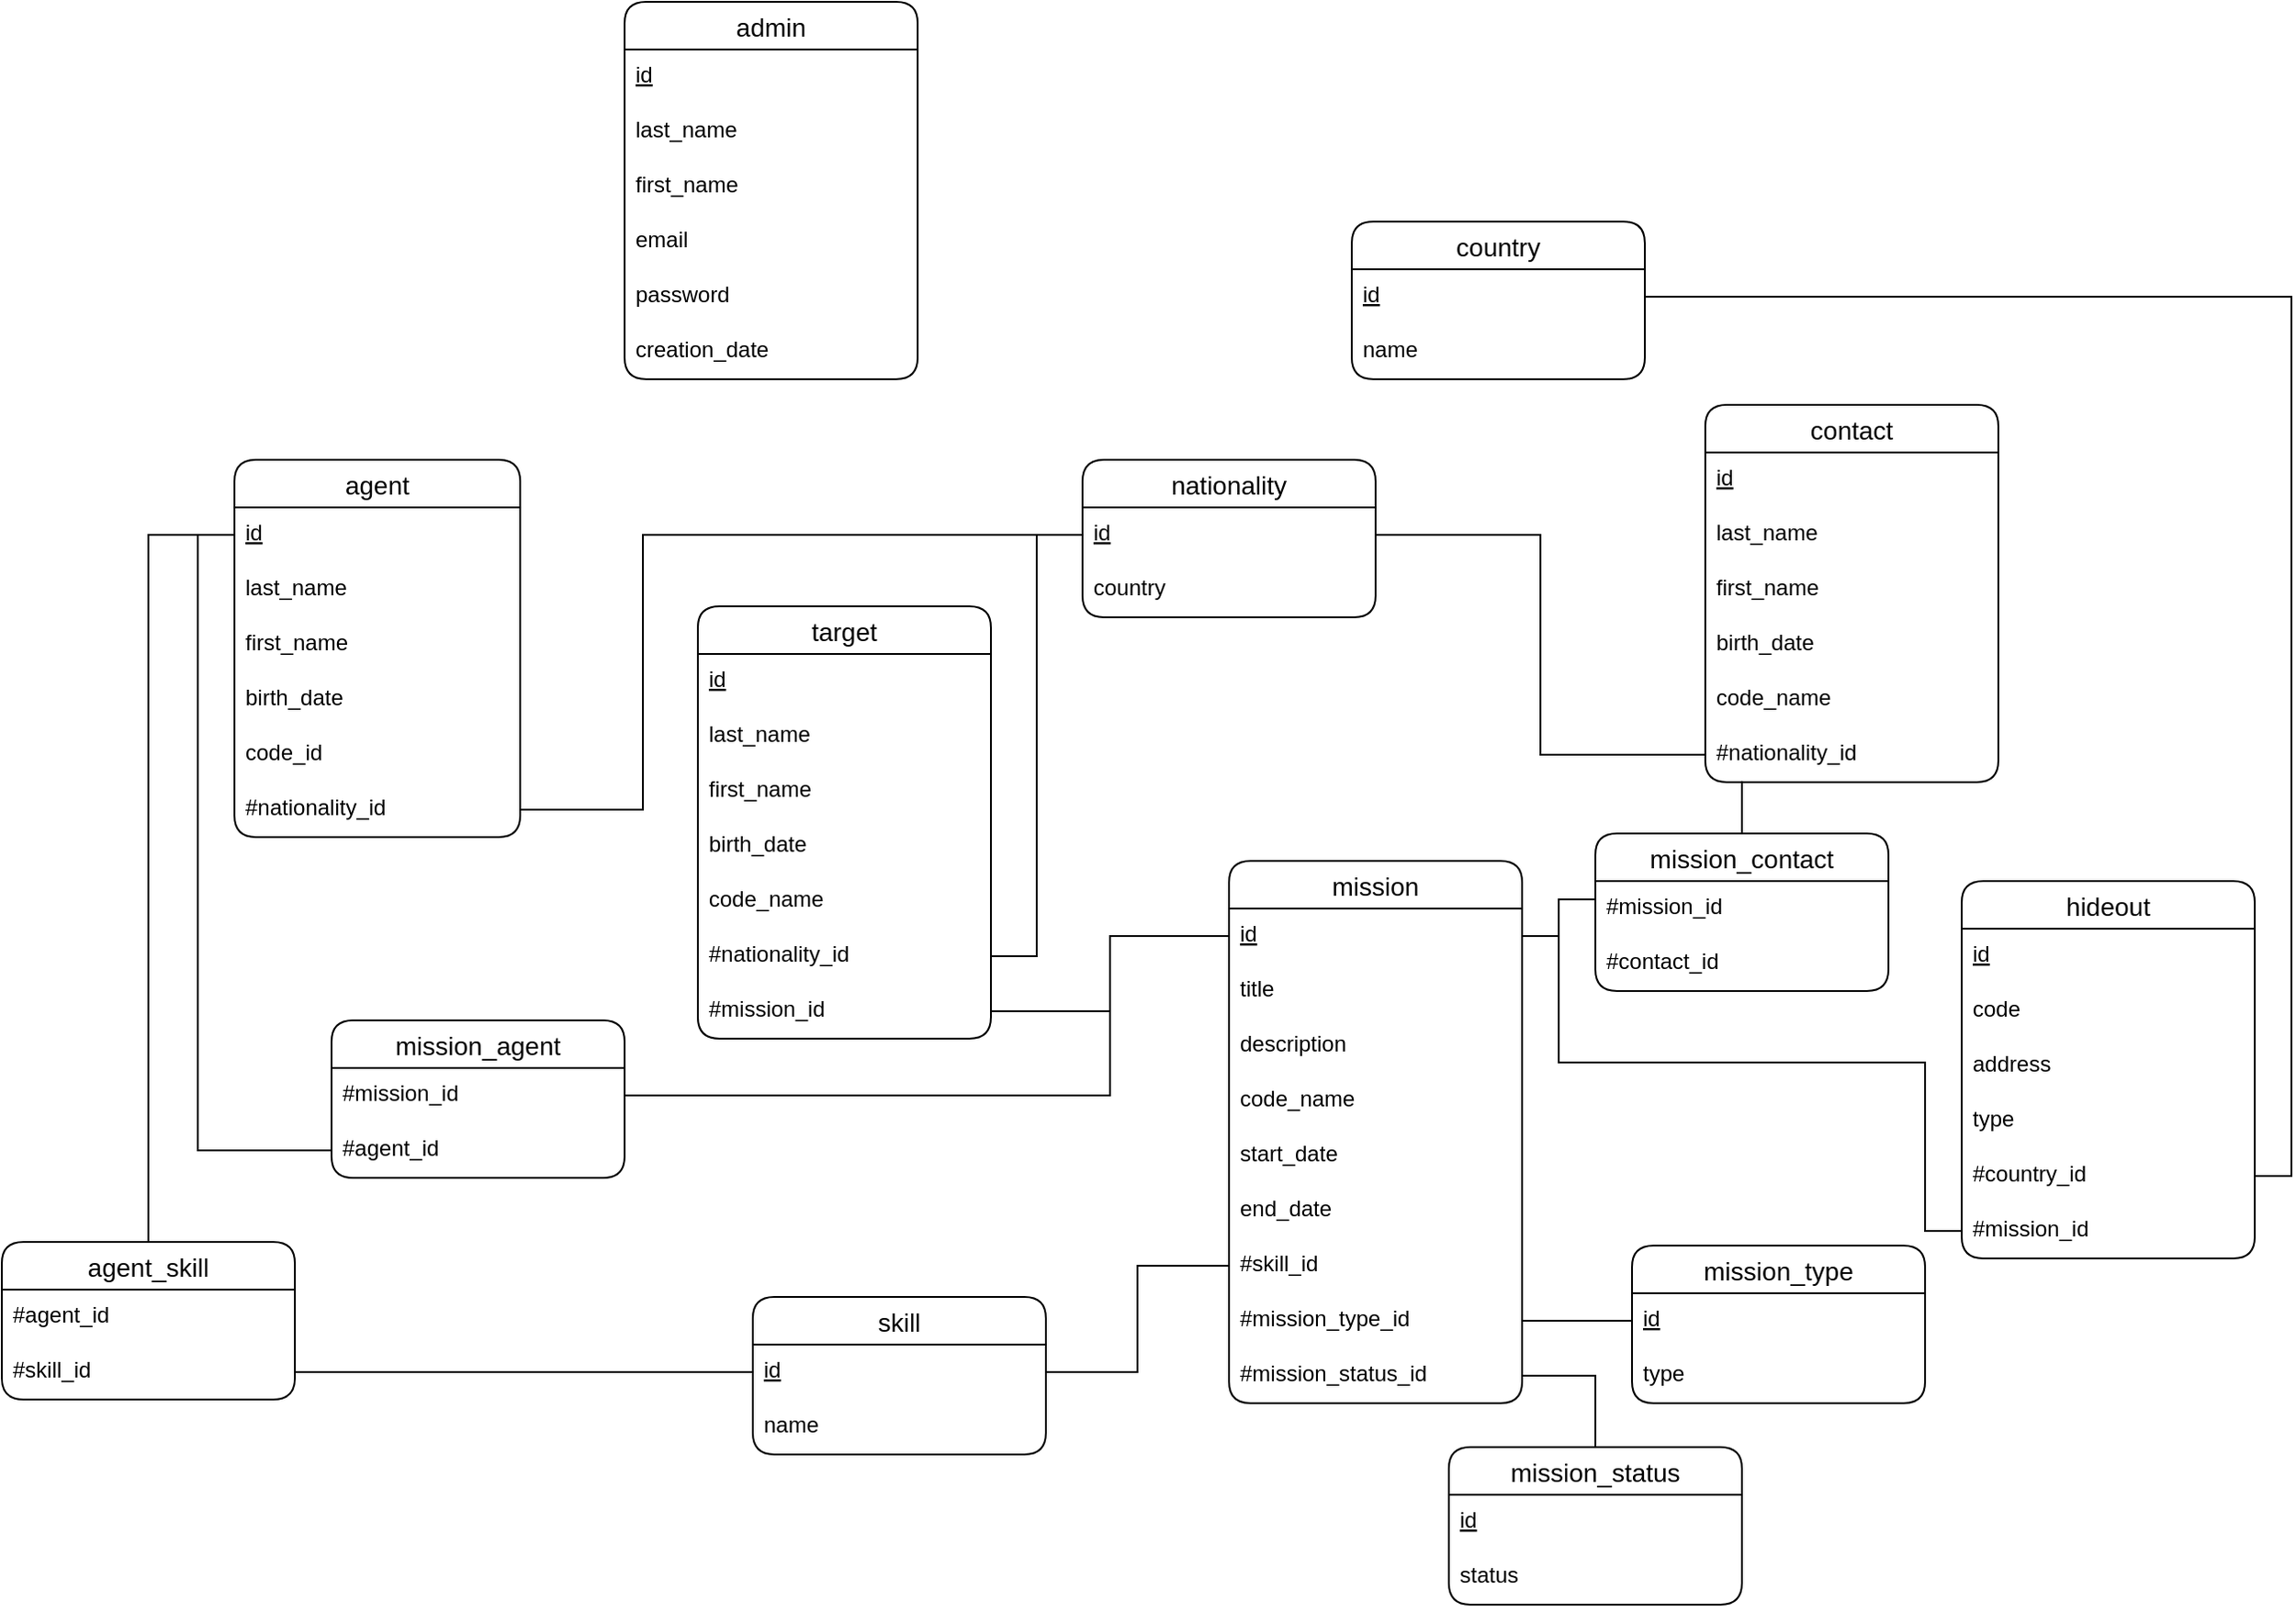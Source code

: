 <mxfile version="20.0.4" type="github"><diagram id="mpz4FXE17s0yHOgl4Ryc" name="Page-1"><mxGraphModel dx="1422" dy="762" grid="1" gridSize="10" guides="1" tooltips="1" connect="1" arrows="1" fold="1" page="1" pageScale="1" pageWidth="827" pageHeight="1169" math="0" shadow="0"><root><mxCell id="0"/><mxCell id="1" parent="0"/><mxCell id="pWJkUnFNXZ67ynXmCBJT-1" value="agent" style="swimlane;fontStyle=0;childLayout=stackLayout;horizontal=1;startSize=26;horizontalStack=0;resizeParent=1;resizeParentMax=0;resizeLast=0;collapsible=1;marginBottom=0;align=center;fontSize=14;rounded=1;" vertex="1" parent="1"><mxGeometry x="167" y="290" width="156" height="206" as="geometry"/></mxCell><mxCell id="pWJkUnFNXZ67ynXmCBJT-2" value="id" style="text;strokeColor=none;fillColor=none;spacingLeft=4;spacingRight=4;overflow=hidden;rotatable=0;points=[[0,0.5],[1,0.5]];portConstraint=eastwest;fontSize=12;fontStyle=4" vertex="1" parent="pWJkUnFNXZ67ynXmCBJT-1"><mxGeometry y="26" width="156" height="30" as="geometry"/></mxCell><mxCell id="pWJkUnFNXZ67ynXmCBJT-3" value="last_name&#10;" style="text;strokeColor=none;fillColor=none;spacingLeft=4;spacingRight=4;overflow=hidden;rotatable=0;points=[[0,0.5],[1,0.5]];portConstraint=eastwest;fontSize=12;" vertex="1" parent="pWJkUnFNXZ67ynXmCBJT-1"><mxGeometry y="56" width="156" height="30" as="geometry"/></mxCell><mxCell id="pWJkUnFNXZ67ynXmCBJT-4" value="first_name" style="text;strokeColor=none;fillColor=none;spacingLeft=4;spacingRight=4;overflow=hidden;rotatable=0;points=[[0,0.5],[1,0.5]];portConstraint=eastwest;fontSize=12;" vertex="1" parent="pWJkUnFNXZ67ynXmCBJT-1"><mxGeometry y="86" width="156" height="30" as="geometry"/></mxCell><mxCell id="pWJkUnFNXZ67ynXmCBJT-5" value="birth_date" style="text;strokeColor=none;fillColor=none;spacingLeft=4;spacingRight=4;overflow=hidden;rotatable=0;points=[[0,0.5],[1,0.5]];portConstraint=eastwest;fontSize=12;" vertex="1" parent="pWJkUnFNXZ67ynXmCBJT-1"><mxGeometry y="116" width="156" height="30" as="geometry"/></mxCell><mxCell id="pWJkUnFNXZ67ynXmCBJT-6" value="code_id" style="text;strokeColor=none;fillColor=none;spacingLeft=4;spacingRight=4;overflow=hidden;rotatable=0;points=[[0,0.5],[1,0.5]];portConstraint=eastwest;fontSize=12;" vertex="1" parent="pWJkUnFNXZ67ynXmCBJT-1"><mxGeometry y="146" width="156" height="30" as="geometry"/></mxCell><mxCell id="pWJkUnFNXZ67ynXmCBJT-7" value="#nationality_id" style="text;strokeColor=none;fillColor=none;spacingLeft=4;spacingRight=4;overflow=hidden;rotatable=0;points=[[0,0.5],[1,0.5]];portConstraint=eastwest;fontSize=12;" vertex="1" parent="pWJkUnFNXZ67ynXmCBJT-1"><mxGeometry y="176" width="156" height="30" as="geometry"/></mxCell><mxCell id="pWJkUnFNXZ67ynXmCBJT-8" value="nationality" style="swimlane;fontStyle=0;childLayout=stackLayout;horizontal=1;startSize=26;horizontalStack=0;resizeParent=1;resizeParentMax=0;resizeLast=0;collapsible=1;marginBottom=0;align=center;fontSize=14;rounded=1;" vertex="1" parent="1"><mxGeometry x="630" y="290" width="160" height="86" as="geometry"/></mxCell><mxCell id="pWJkUnFNXZ67ynXmCBJT-9" value="id" style="text;strokeColor=none;fillColor=none;spacingLeft=4;spacingRight=4;overflow=hidden;rotatable=0;points=[[0,0.5],[1,0.5]];portConstraint=eastwest;fontSize=12;fontStyle=4" vertex="1" parent="pWJkUnFNXZ67ynXmCBJT-8"><mxGeometry y="26" width="160" height="30" as="geometry"/></mxCell><mxCell id="pWJkUnFNXZ67ynXmCBJT-10" value="country" style="text;strokeColor=none;fillColor=none;spacingLeft=4;spacingRight=4;overflow=hidden;rotatable=0;points=[[0,0.5],[1,0.5]];portConstraint=eastwest;fontSize=12;" vertex="1" parent="pWJkUnFNXZ67ynXmCBJT-8"><mxGeometry y="56" width="160" height="30" as="geometry"/></mxCell><mxCell id="pWJkUnFNXZ67ynXmCBJT-11" value="skill" style="swimlane;fontStyle=0;childLayout=stackLayout;horizontal=1;startSize=26;horizontalStack=0;resizeParent=1;resizeParentMax=0;resizeLast=0;collapsible=1;marginBottom=0;align=center;fontSize=14;rounded=1;" vertex="1" parent="1"><mxGeometry x="450" y="747" width="160" height="86" as="geometry"/></mxCell><mxCell id="pWJkUnFNXZ67ynXmCBJT-12" value="id" style="text;strokeColor=none;fillColor=none;spacingLeft=4;spacingRight=4;overflow=hidden;rotatable=0;points=[[0,0.5],[1,0.5]];portConstraint=eastwest;fontSize=12;fontStyle=4" vertex="1" parent="pWJkUnFNXZ67ynXmCBJT-11"><mxGeometry y="26" width="160" height="30" as="geometry"/></mxCell><mxCell id="pWJkUnFNXZ67ynXmCBJT-13" value="name" style="text;strokeColor=none;fillColor=none;spacingLeft=4;spacingRight=4;overflow=hidden;rotatable=0;points=[[0,0.5],[1,0.5]];portConstraint=eastwest;fontSize=12;" vertex="1" parent="pWJkUnFNXZ67ynXmCBJT-11"><mxGeometry y="56" width="160" height="30" as="geometry"/></mxCell><mxCell id="pWJkUnFNXZ67ynXmCBJT-14" value="target" style="swimlane;fontStyle=0;childLayout=stackLayout;horizontal=1;startSize=26;horizontalStack=0;resizeParent=1;resizeParentMax=0;resizeLast=0;collapsible=1;marginBottom=0;align=center;fontSize=14;rounded=1;swimlaneLine=1;" vertex="1" parent="1"><mxGeometry x="420" y="370" width="160" height="236" as="geometry"/></mxCell><mxCell id="pWJkUnFNXZ67ynXmCBJT-15" value="id" style="text;strokeColor=none;fillColor=none;spacingLeft=4;spacingRight=4;overflow=hidden;rotatable=0;points=[[0,0.5],[1,0.5]];portConstraint=eastwest;fontSize=12;fontStyle=4" vertex="1" parent="pWJkUnFNXZ67ynXmCBJT-14"><mxGeometry y="26" width="160" height="30" as="geometry"/></mxCell><mxCell id="pWJkUnFNXZ67ynXmCBJT-16" value="last_name" style="text;strokeColor=none;fillColor=none;spacingLeft=4;spacingRight=4;overflow=hidden;rotatable=0;points=[[0,0.5],[1,0.5]];portConstraint=eastwest;fontSize=12;" vertex="1" parent="pWJkUnFNXZ67ynXmCBJT-14"><mxGeometry y="56" width="160" height="30" as="geometry"/></mxCell><mxCell id="pWJkUnFNXZ67ynXmCBJT-17" value="first_name" style="text;strokeColor=none;fillColor=none;spacingLeft=4;spacingRight=4;overflow=hidden;rotatable=0;points=[[0,0.5],[1,0.5]];portConstraint=eastwest;fontSize=12;" vertex="1" parent="pWJkUnFNXZ67ynXmCBJT-14"><mxGeometry y="86" width="160" height="30" as="geometry"/></mxCell><mxCell id="pWJkUnFNXZ67ynXmCBJT-18" value="birth_date" style="text;strokeColor=none;fillColor=none;spacingLeft=4;spacingRight=4;overflow=hidden;rotatable=0;points=[[0,0.5],[1,0.5]];portConstraint=eastwest;fontSize=12;" vertex="1" parent="pWJkUnFNXZ67ynXmCBJT-14"><mxGeometry y="116" width="160" height="30" as="geometry"/></mxCell><mxCell id="pWJkUnFNXZ67ynXmCBJT-19" value="code_name" style="text;strokeColor=none;fillColor=none;spacingLeft=4;spacingRight=4;overflow=hidden;rotatable=0;points=[[0,0.5],[1,0.5]];portConstraint=eastwest;fontSize=12;" vertex="1" parent="pWJkUnFNXZ67ynXmCBJT-14"><mxGeometry y="146" width="160" height="30" as="geometry"/></mxCell><mxCell id="pWJkUnFNXZ67ynXmCBJT-20" value="#nationality_id" style="text;strokeColor=none;fillColor=none;spacingLeft=4;spacingRight=4;overflow=hidden;rotatable=0;points=[[0,0.5],[1,0.5]];portConstraint=eastwest;fontSize=12;" vertex="1" parent="pWJkUnFNXZ67ynXmCBJT-14"><mxGeometry y="176" width="160" height="30" as="geometry"/></mxCell><mxCell id="pWJkUnFNXZ67ynXmCBJT-21" value="#mission_id" style="text;strokeColor=none;fillColor=none;spacingLeft=4;spacingRight=4;overflow=hidden;rotatable=0;points=[[0,0.5],[1,0.5]];portConstraint=eastwest;fontSize=12;" vertex="1" parent="pWJkUnFNXZ67ynXmCBJT-14"><mxGeometry y="206" width="160" height="30" as="geometry"/></mxCell><mxCell id="pWJkUnFNXZ67ynXmCBJT-22" value="contact" style="swimlane;fontStyle=0;childLayout=stackLayout;horizontal=1;startSize=26;horizontalStack=0;resizeParent=1;resizeParentMax=0;resizeLast=0;collapsible=1;marginBottom=0;align=center;fontSize=14;rounded=1;" vertex="1" parent="1"><mxGeometry x="970" y="260" width="160" height="206" as="geometry"/></mxCell><mxCell id="pWJkUnFNXZ67ynXmCBJT-23" value="id" style="text;strokeColor=none;fillColor=none;spacingLeft=4;spacingRight=4;overflow=hidden;rotatable=0;points=[[0,0.5],[1,0.5]];portConstraint=eastwest;fontSize=12;fontStyle=4" vertex="1" parent="pWJkUnFNXZ67ynXmCBJT-22"><mxGeometry y="26" width="160" height="30" as="geometry"/></mxCell><mxCell id="pWJkUnFNXZ67ynXmCBJT-24" value="last_name" style="text;strokeColor=none;fillColor=none;spacingLeft=4;spacingRight=4;overflow=hidden;rotatable=0;points=[[0,0.5],[1,0.5]];portConstraint=eastwest;fontSize=12;" vertex="1" parent="pWJkUnFNXZ67ynXmCBJT-22"><mxGeometry y="56" width="160" height="30" as="geometry"/></mxCell><mxCell id="pWJkUnFNXZ67ynXmCBJT-25" value="first_name" style="text;strokeColor=none;fillColor=none;spacingLeft=4;spacingRight=4;overflow=hidden;rotatable=0;points=[[0,0.5],[1,0.5]];portConstraint=eastwest;fontSize=12;" vertex="1" parent="pWJkUnFNXZ67ynXmCBJT-22"><mxGeometry y="86" width="160" height="30" as="geometry"/></mxCell><mxCell id="pWJkUnFNXZ67ynXmCBJT-26" value="birth_date" style="text;strokeColor=none;fillColor=none;spacingLeft=4;spacingRight=4;overflow=hidden;rotatable=0;points=[[0,0.5],[1,0.5]];portConstraint=eastwest;fontSize=12;" vertex="1" parent="pWJkUnFNXZ67ynXmCBJT-22"><mxGeometry y="116" width="160" height="30" as="geometry"/></mxCell><mxCell id="pWJkUnFNXZ67ynXmCBJT-27" value="code_name" style="text;strokeColor=none;fillColor=none;spacingLeft=4;spacingRight=4;overflow=hidden;rotatable=0;points=[[0,0.5],[1,0.5]];portConstraint=eastwest;fontSize=12;" vertex="1" parent="pWJkUnFNXZ67ynXmCBJT-22"><mxGeometry y="146" width="160" height="30" as="geometry"/></mxCell><mxCell id="pWJkUnFNXZ67ynXmCBJT-28" value="#nationality_id" style="text;strokeColor=none;fillColor=none;spacingLeft=4;spacingRight=4;overflow=hidden;rotatable=0;points=[[0,0.5],[1,0.5]];portConstraint=eastwest;fontSize=12;" vertex="1" parent="pWJkUnFNXZ67ynXmCBJT-22"><mxGeometry y="176" width="160" height="30" as="geometry"/></mxCell><mxCell id="pWJkUnFNXZ67ynXmCBJT-29" value="country" style="swimlane;fontStyle=0;childLayout=stackLayout;horizontal=1;startSize=26;horizontalStack=0;resizeParent=1;resizeParentMax=0;resizeLast=0;collapsible=1;marginBottom=0;align=center;fontSize=14;rounded=1;" vertex="1" parent="1"><mxGeometry x="777" y="160" width="160" height="86" as="geometry"/></mxCell><mxCell id="pWJkUnFNXZ67ynXmCBJT-30" value="id" style="text;strokeColor=none;fillColor=none;spacingLeft=4;spacingRight=4;overflow=hidden;rotatable=0;points=[[0,0.5],[1,0.5]];portConstraint=eastwest;fontSize=12;fontStyle=4;rounded=1;" vertex="1" parent="pWJkUnFNXZ67ynXmCBJT-29"><mxGeometry y="26" width="160" height="30" as="geometry"/></mxCell><mxCell id="pWJkUnFNXZ67ynXmCBJT-31" value="name" style="text;strokeColor=none;fillColor=none;spacingLeft=4;spacingRight=4;overflow=hidden;rotatable=0;points=[[0,0.5],[1,0.5]];portConstraint=eastwest;fontSize=12;" vertex="1" parent="pWJkUnFNXZ67ynXmCBJT-29"><mxGeometry y="56" width="160" height="30" as="geometry"/></mxCell><mxCell id="pWJkUnFNXZ67ynXmCBJT-32" value="hideout" style="swimlane;fontStyle=0;childLayout=stackLayout;horizontal=1;startSize=26;horizontalStack=0;resizeParent=1;resizeParentMax=0;resizeLast=0;collapsible=1;marginBottom=0;align=center;fontSize=14;rounded=1;" vertex="1" parent="1"><mxGeometry x="1110" y="520" width="160" height="206" as="geometry"/></mxCell><mxCell id="pWJkUnFNXZ67ynXmCBJT-33" value="id" style="text;strokeColor=none;fillColor=none;spacingLeft=4;spacingRight=4;overflow=hidden;rotatable=0;points=[[0,0.5],[1,0.5]];portConstraint=eastwest;fontSize=12;rounded=1;fontStyle=4" vertex="1" parent="pWJkUnFNXZ67ynXmCBJT-32"><mxGeometry y="26" width="160" height="30" as="geometry"/></mxCell><mxCell id="pWJkUnFNXZ67ynXmCBJT-34" value="code" style="text;strokeColor=none;fillColor=none;spacingLeft=4;spacingRight=4;overflow=hidden;rotatable=0;points=[[0,0.5],[1,0.5]];portConstraint=eastwest;fontSize=12;rounded=1;" vertex="1" parent="pWJkUnFNXZ67ynXmCBJT-32"><mxGeometry y="56" width="160" height="30" as="geometry"/></mxCell><mxCell id="pWJkUnFNXZ67ynXmCBJT-35" value="address" style="text;strokeColor=none;fillColor=none;spacingLeft=4;spacingRight=4;overflow=hidden;rotatable=0;points=[[0,0.5],[1,0.5]];portConstraint=eastwest;fontSize=12;rounded=1;" vertex="1" parent="pWJkUnFNXZ67ynXmCBJT-32"><mxGeometry y="86" width="160" height="30" as="geometry"/></mxCell><mxCell id="pWJkUnFNXZ67ynXmCBJT-36" value="type" style="text;strokeColor=none;fillColor=none;spacingLeft=4;spacingRight=4;overflow=hidden;rotatable=0;points=[[0,0.5],[1,0.5]];portConstraint=eastwest;fontSize=12;rounded=1;" vertex="1" parent="pWJkUnFNXZ67ynXmCBJT-32"><mxGeometry y="116" width="160" height="30" as="geometry"/></mxCell><mxCell id="pWJkUnFNXZ67ynXmCBJT-37" value="#country_id" style="text;strokeColor=none;fillColor=none;spacingLeft=4;spacingRight=4;overflow=hidden;rotatable=0;points=[[0,0.5],[1,0.5]];portConstraint=eastwest;fontSize=12;rounded=1;" vertex="1" parent="pWJkUnFNXZ67ynXmCBJT-32"><mxGeometry y="146" width="160" height="30" as="geometry"/></mxCell><mxCell id="pWJkUnFNXZ67ynXmCBJT-38" value="#mission_id" style="text;strokeColor=none;fillColor=none;spacingLeft=4;spacingRight=4;overflow=hidden;rotatable=0;points=[[0,0.5],[1,0.5]];portConstraint=eastwest;fontSize=12;rounded=1;" vertex="1" parent="pWJkUnFNXZ67ynXmCBJT-32"><mxGeometry y="176" width="160" height="30" as="geometry"/></mxCell><mxCell id="pWJkUnFNXZ67ynXmCBJT-39" value="mission" style="swimlane;fontStyle=0;childLayout=stackLayout;horizontal=1;startSize=26;horizontalStack=0;resizeParent=1;resizeParentMax=0;resizeLast=0;collapsible=1;marginBottom=0;align=center;fontSize=14;rounded=1;" vertex="1" parent="1"><mxGeometry x="710" y="509" width="160" height="296" as="geometry"/></mxCell><mxCell id="pWJkUnFNXZ67ynXmCBJT-40" value="id" style="text;strokeColor=none;fillColor=none;spacingLeft=4;spacingRight=4;overflow=hidden;rotatable=0;points=[[0,0.5],[1,0.5]];portConstraint=eastwest;fontSize=12;rounded=1;fontStyle=4" vertex="1" parent="pWJkUnFNXZ67ynXmCBJT-39"><mxGeometry y="26" width="160" height="30" as="geometry"/></mxCell><mxCell id="pWJkUnFNXZ67ynXmCBJT-41" value="title" style="text;strokeColor=none;fillColor=none;spacingLeft=4;spacingRight=4;overflow=hidden;rotatable=0;points=[[0,0.5],[1,0.5]];portConstraint=eastwest;fontSize=12;rounded=1;" vertex="1" parent="pWJkUnFNXZ67ynXmCBJT-39"><mxGeometry y="56" width="160" height="30" as="geometry"/></mxCell><mxCell id="pWJkUnFNXZ67ynXmCBJT-42" value="description" style="text;strokeColor=none;fillColor=none;spacingLeft=4;spacingRight=4;overflow=hidden;rotatable=0;points=[[0,0.5],[1,0.5]];portConstraint=eastwest;fontSize=12;rounded=1;" vertex="1" parent="pWJkUnFNXZ67ynXmCBJT-39"><mxGeometry y="86" width="160" height="30" as="geometry"/></mxCell><mxCell id="pWJkUnFNXZ67ynXmCBJT-43" value="code_name" style="text;strokeColor=none;fillColor=none;spacingLeft=4;spacingRight=4;overflow=hidden;rotatable=0;points=[[0,0.5],[1,0.5]];portConstraint=eastwest;fontSize=12;rounded=1;" vertex="1" parent="pWJkUnFNXZ67ynXmCBJT-39"><mxGeometry y="116" width="160" height="30" as="geometry"/></mxCell><mxCell id="pWJkUnFNXZ67ynXmCBJT-44" value="start_date" style="text;strokeColor=none;fillColor=none;spacingLeft=4;spacingRight=4;overflow=hidden;rotatable=0;points=[[0,0.5],[1,0.5]];portConstraint=eastwest;fontSize=12;rounded=1;" vertex="1" parent="pWJkUnFNXZ67ynXmCBJT-39"><mxGeometry y="146" width="160" height="30" as="geometry"/></mxCell><mxCell id="pWJkUnFNXZ67ynXmCBJT-45" value="end_date" style="text;strokeColor=none;fillColor=none;spacingLeft=4;spacingRight=4;overflow=hidden;rotatable=0;points=[[0,0.5],[1,0.5]];portConstraint=eastwest;fontSize=12;rounded=1;" vertex="1" parent="pWJkUnFNXZ67ynXmCBJT-39"><mxGeometry y="176" width="160" height="30" as="geometry"/></mxCell><mxCell id="pWJkUnFNXZ67ynXmCBJT-46" value="#skill_id" style="text;strokeColor=none;fillColor=none;spacingLeft=4;spacingRight=4;overflow=hidden;rotatable=0;points=[[0,0.5],[1,0.5]];portConstraint=eastwest;fontSize=12;rounded=1;" vertex="1" parent="pWJkUnFNXZ67ynXmCBJT-39"><mxGeometry y="206" width="160" height="30" as="geometry"/></mxCell><mxCell id="pWJkUnFNXZ67ynXmCBJT-47" value="#mission_type_id" style="text;strokeColor=none;fillColor=none;spacingLeft=4;spacingRight=4;overflow=hidden;rotatable=0;points=[[0,0.5],[1,0.5]];portConstraint=eastwest;fontSize=12;rounded=1;" vertex="1" parent="pWJkUnFNXZ67ynXmCBJT-39"><mxGeometry y="236" width="160" height="30" as="geometry"/></mxCell><mxCell id="pWJkUnFNXZ67ynXmCBJT-48" value="#mission_status_id" style="text;strokeColor=none;fillColor=none;spacingLeft=4;spacingRight=4;overflow=hidden;rotatable=0;points=[[0,0.5],[1,0.5]];portConstraint=eastwest;fontSize=12;rounded=1;" vertex="1" parent="pWJkUnFNXZ67ynXmCBJT-39"><mxGeometry y="266" width="160" height="30" as="geometry"/></mxCell><mxCell id="pWJkUnFNXZ67ynXmCBJT-49" value="admin" style="swimlane;fontStyle=0;childLayout=stackLayout;horizontal=1;startSize=26;horizontalStack=0;resizeParent=1;resizeParentMax=0;resizeLast=0;collapsible=1;marginBottom=0;align=center;fontSize=14;rounded=1;" vertex="1" parent="1"><mxGeometry x="380" y="40" width="160" height="206" as="geometry"/></mxCell><mxCell id="pWJkUnFNXZ67ynXmCBJT-50" value="id" style="text;strokeColor=none;fillColor=none;spacingLeft=4;spacingRight=4;overflow=hidden;rotatable=0;points=[[0,0.5],[1,0.5]];portConstraint=eastwest;fontSize=12;rounded=1;fontStyle=4" vertex="1" parent="pWJkUnFNXZ67ynXmCBJT-49"><mxGeometry y="26" width="160" height="30" as="geometry"/></mxCell><mxCell id="pWJkUnFNXZ67ynXmCBJT-51" value="last_name" style="text;strokeColor=none;fillColor=none;spacingLeft=4;spacingRight=4;overflow=hidden;rotatable=0;points=[[0,0.5],[1,0.5]];portConstraint=eastwest;fontSize=12;rounded=1;" vertex="1" parent="pWJkUnFNXZ67ynXmCBJT-49"><mxGeometry y="56" width="160" height="30" as="geometry"/></mxCell><mxCell id="pWJkUnFNXZ67ynXmCBJT-52" value="first_name" style="text;strokeColor=none;fillColor=none;spacingLeft=4;spacingRight=4;overflow=hidden;rotatable=0;points=[[0,0.5],[1,0.5]];portConstraint=eastwest;fontSize=12;rounded=1;" vertex="1" parent="pWJkUnFNXZ67ynXmCBJT-49"><mxGeometry y="86" width="160" height="30" as="geometry"/></mxCell><mxCell id="pWJkUnFNXZ67ynXmCBJT-53" value="email" style="text;strokeColor=none;fillColor=none;spacingLeft=4;spacingRight=4;overflow=hidden;rotatable=0;points=[[0,0.5],[1,0.5]];portConstraint=eastwest;fontSize=12;rounded=1;" vertex="1" parent="pWJkUnFNXZ67ynXmCBJT-49"><mxGeometry y="116" width="160" height="30" as="geometry"/></mxCell><mxCell id="pWJkUnFNXZ67ynXmCBJT-54" value="password" style="text;strokeColor=none;fillColor=none;spacingLeft=4;spacingRight=4;overflow=hidden;rotatable=0;points=[[0,0.5],[1,0.5]];portConstraint=eastwest;fontSize=12;rounded=1;" vertex="1" parent="pWJkUnFNXZ67ynXmCBJT-49"><mxGeometry y="146" width="160" height="30" as="geometry"/></mxCell><mxCell id="pWJkUnFNXZ67ynXmCBJT-55" value="creation_date" style="text;strokeColor=none;fillColor=none;spacingLeft=4;spacingRight=4;overflow=hidden;rotatable=0;points=[[0,0.5],[1,0.5]];portConstraint=eastwest;fontSize=12;rounded=1;" vertex="1" parent="pWJkUnFNXZ67ynXmCBJT-49"><mxGeometry y="176" width="160" height="30" as="geometry"/></mxCell><mxCell id="pWJkUnFNXZ67ynXmCBJT-56" style="edgeStyle=orthogonalEdgeStyle;rounded=0;orthogonalLoop=1;jettySize=auto;html=1;entryX=1;entryY=0.5;entryDx=0;entryDy=0;startArrow=none;startFill=0;endArrow=none;endFill=0;" edge="1" parent="1" source="pWJkUnFNXZ67ynXmCBJT-57" target="pWJkUnFNXZ67ynXmCBJT-48"><mxGeometry relative="1" as="geometry"/></mxCell><mxCell id="pWJkUnFNXZ67ynXmCBJT-57" value="mission_status" style="swimlane;fontStyle=0;childLayout=stackLayout;horizontal=1;startSize=26;horizontalStack=0;resizeParent=1;resizeParentMax=0;resizeLast=0;collapsible=1;marginBottom=0;align=center;fontSize=14;rounded=1;" vertex="1" parent="1"><mxGeometry x="830" y="829" width="160" height="86" as="geometry"/></mxCell><mxCell id="pWJkUnFNXZ67ynXmCBJT-58" value="id" style="text;strokeColor=none;fillColor=none;spacingLeft=4;spacingRight=4;overflow=hidden;rotatable=0;points=[[0,0.5],[1,0.5]];portConstraint=eastwest;fontSize=12;rounded=1;fontStyle=4" vertex="1" parent="pWJkUnFNXZ67ynXmCBJT-57"><mxGeometry y="26" width="160" height="30" as="geometry"/></mxCell><mxCell id="pWJkUnFNXZ67ynXmCBJT-59" value="status" style="text;strokeColor=none;fillColor=none;spacingLeft=4;spacingRight=4;overflow=hidden;rotatable=0;points=[[0,0.5],[1,0.5]];portConstraint=eastwest;fontSize=12;rounded=1;" vertex="1" parent="pWJkUnFNXZ67ynXmCBJT-57"><mxGeometry y="56" width="160" height="30" as="geometry"/></mxCell><mxCell id="pWJkUnFNXZ67ynXmCBJT-60" value="mission_type" style="swimlane;fontStyle=0;childLayout=stackLayout;horizontal=1;startSize=26;horizontalStack=0;resizeParent=1;resizeParentMax=0;resizeLast=0;collapsible=1;marginBottom=0;align=center;fontSize=14;rounded=1;" vertex="1" parent="1"><mxGeometry x="930" y="719" width="160" height="86" as="geometry"/></mxCell><mxCell id="pWJkUnFNXZ67ynXmCBJT-61" value="id" style="text;strokeColor=none;fillColor=none;spacingLeft=4;spacingRight=4;overflow=hidden;rotatable=0;points=[[0,0.5],[1,0.5]];portConstraint=eastwest;fontSize=12;rounded=1;fontStyle=4" vertex="1" parent="pWJkUnFNXZ67ynXmCBJT-60"><mxGeometry y="26" width="160" height="30" as="geometry"/></mxCell><mxCell id="pWJkUnFNXZ67ynXmCBJT-62" value="type" style="text;strokeColor=none;fillColor=none;spacingLeft=4;spacingRight=4;overflow=hidden;rotatable=0;points=[[0,0.5],[1,0.5]];portConstraint=eastwest;fontSize=12;rounded=1;" vertex="1" parent="pWJkUnFNXZ67ynXmCBJT-60"><mxGeometry y="56" width="160" height="30" as="geometry"/></mxCell><mxCell id="pWJkUnFNXZ67ynXmCBJT-63" style="edgeStyle=orthogonalEdgeStyle;rounded=0;orthogonalLoop=1;jettySize=auto;html=1;exitX=0.5;exitY=0;exitDx=0;exitDy=0;entryX=0;entryY=0.5;entryDx=0;entryDy=0;startArrow=none;startFill=0;endArrow=none;endFill=0;" edge="1" parent="1" source="pWJkUnFNXZ67ynXmCBJT-64" target="pWJkUnFNXZ67ynXmCBJT-2"><mxGeometry relative="1" as="geometry"/></mxCell><mxCell id="pWJkUnFNXZ67ynXmCBJT-64" value="agent_skill" style="swimlane;fontStyle=0;childLayout=stackLayout;horizontal=1;startSize=26;horizontalStack=0;resizeParent=1;resizeParentMax=0;resizeLast=0;collapsible=1;marginBottom=0;align=center;fontSize=14;rounded=1;" vertex="1" parent="1"><mxGeometry x="40" y="717" width="160" height="86" as="geometry"/></mxCell><mxCell id="pWJkUnFNXZ67ynXmCBJT-65" value="#agent_id" style="text;strokeColor=none;fillColor=none;spacingLeft=4;spacingRight=4;overflow=hidden;rotatable=0;points=[[0,0.5],[1,0.5]];portConstraint=eastwest;fontSize=12;rounded=1;" vertex="1" parent="pWJkUnFNXZ67ynXmCBJT-64"><mxGeometry y="26" width="160" height="30" as="geometry"/></mxCell><mxCell id="pWJkUnFNXZ67ynXmCBJT-66" value="#skill_id" style="text;strokeColor=none;fillColor=none;spacingLeft=4;spacingRight=4;overflow=hidden;rotatable=0;points=[[0,0.5],[1,0.5]];portConstraint=eastwest;fontSize=12;rounded=1;" vertex="1" parent="pWJkUnFNXZ67ynXmCBJT-64"><mxGeometry y="56" width="160" height="30" as="geometry"/></mxCell><mxCell id="pWJkUnFNXZ67ynXmCBJT-67" style="edgeStyle=orthogonalEdgeStyle;rounded=0;orthogonalLoop=1;jettySize=auto;html=1;exitX=0.5;exitY=0;exitDx=0;exitDy=0;entryX=0.125;entryY=0.978;entryDx=0;entryDy=0;entryPerimeter=0;startArrow=none;startFill=0;endArrow=none;endFill=0;" edge="1" parent="1" source="pWJkUnFNXZ67ynXmCBJT-68" target="pWJkUnFNXZ67ynXmCBJT-28"><mxGeometry relative="1" as="geometry"/></mxCell><mxCell id="pWJkUnFNXZ67ynXmCBJT-68" value="mission_contact" style="swimlane;fontStyle=0;childLayout=stackLayout;horizontal=1;startSize=26;horizontalStack=0;resizeParent=1;resizeParentMax=0;resizeLast=0;collapsible=1;marginBottom=0;align=center;fontSize=14;rounded=1;" vertex="1" parent="1"><mxGeometry x="910" y="494" width="160" height="86" as="geometry"/></mxCell><mxCell id="pWJkUnFNXZ67ynXmCBJT-69" value="#mission_id" style="text;strokeColor=none;fillColor=none;spacingLeft=4;spacingRight=4;overflow=hidden;rotatable=0;points=[[0,0.5],[1,0.5]];portConstraint=eastwest;fontSize=12;rounded=1;" vertex="1" parent="pWJkUnFNXZ67ynXmCBJT-68"><mxGeometry y="26" width="160" height="30" as="geometry"/></mxCell><mxCell id="pWJkUnFNXZ67ynXmCBJT-70" value="#contact_id" style="text;strokeColor=none;fillColor=none;spacingLeft=4;spacingRight=4;overflow=hidden;rotatable=0;points=[[0,0.5],[1,0.5]];portConstraint=eastwest;fontSize=12;rounded=1;" vertex="1" parent="pWJkUnFNXZ67ynXmCBJT-68"><mxGeometry y="56" width="160" height="30" as="geometry"/></mxCell><mxCell id="pWJkUnFNXZ67ynXmCBJT-71" style="edgeStyle=orthogonalEdgeStyle;rounded=0;orthogonalLoop=1;jettySize=auto;html=1;exitX=1;exitY=0.5;exitDx=0;exitDy=0;entryX=0;entryY=0;entryDx=0;entryDy=0;entryPerimeter=0;startArrow=none;startFill=0;endArrow=none;endFill=0;" edge="1" parent="1" source="pWJkUnFNXZ67ynXmCBJT-40" target="pWJkUnFNXZ67ynXmCBJT-70"><mxGeometry relative="1" as="geometry"/></mxCell><mxCell id="pWJkUnFNXZ67ynXmCBJT-72" style="edgeStyle=orthogonalEdgeStyle;rounded=0;orthogonalLoop=1;jettySize=auto;html=1;exitX=1;exitY=0.5;exitDx=0;exitDy=0;entryX=0;entryY=0.5;entryDx=0;entryDy=0;startArrow=none;startFill=0;endArrow=none;endFill=0;" edge="1" parent="1" source="pWJkUnFNXZ67ynXmCBJT-21" target="pWJkUnFNXZ67ynXmCBJT-40"><mxGeometry relative="1" as="geometry"/></mxCell><mxCell id="pWJkUnFNXZ67ynXmCBJT-73" value="mission_agent" style="swimlane;fontStyle=0;childLayout=stackLayout;horizontal=1;startSize=26;horizontalStack=0;resizeParent=1;resizeParentMax=0;resizeLast=0;collapsible=1;marginBottom=0;align=center;fontSize=14;rounded=1;" vertex="1" parent="1"><mxGeometry x="220" y="596" width="160" height="86" as="geometry"/></mxCell><mxCell id="pWJkUnFNXZ67ynXmCBJT-74" value="#mission_id" style="text;strokeColor=none;fillColor=none;spacingLeft=4;spacingRight=4;overflow=hidden;rotatable=0;points=[[0,0.5],[1,0.5]];portConstraint=eastwest;fontSize=12;rounded=1;" vertex="1" parent="pWJkUnFNXZ67ynXmCBJT-73"><mxGeometry y="26" width="160" height="30" as="geometry"/></mxCell><mxCell id="pWJkUnFNXZ67ynXmCBJT-75" value="#agent_id" style="text;strokeColor=none;fillColor=none;spacingLeft=4;spacingRight=4;overflow=hidden;rotatable=0;points=[[0,0.5],[1,0.5]];portConstraint=eastwest;fontSize=12;rounded=1;" vertex="1" parent="pWJkUnFNXZ67ynXmCBJT-73"><mxGeometry y="56" width="160" height="30" as="geometry"/></mxCell><mxCell id="pWJkUnFNXZ67ynXmCBJT-76" style="edgeStyle=orthogonalEdgeStyle;rounded=0;orthogonalLoop=1;jettySize=auto;html=1;exitX=0;exitY=0.5;exitDx=0;exitDy=0;entryX=1;entryY=0.5;entryDx=0;entryDy=0;startArrow=none;startFill=0;endArrow=none;endFill=0;" edge="1" parent="1" source="pWJkUnFNXZ67ynXmCBJT-61" target="pWJkUnFNXZ67ynXmCBJT-47"><mxGeometry relative="1" as="geometry"/></mxCell><mxCell id="pWJkUnFNXZ67ynXmCBJT-77" style="edgeStyle=orthogonalEdgeStyle;rounded=0;orthogonalLoop=1;jettySize=auto;html=1;exitX=0;exitY=0.5;exitDx=0;exitDy=0;entryX=1;entryY=0.5;entryDx=0;entryDy=0;startArrow=none;startFill=0;endArrow=none;endFill=0;" edge="1" parent="1" source="pWJkUnFNXZ67ynXmCBJT-28" target="pWJkUnFNXZ67ynXmCBJT-9"><mxGeometry relative="1" as="geometry"/></mxCell><mxCell id="pWJkUnFNXZ67ynXmCBJT-78" style="edgeStyle=orthogonalEdgeStyle;rounded=0;orthogonalLoop=1;jettySize=auto;html=1;exitX=0;exitY=0.5;exitDx=0;exitDy=0;entryX=0;entryY=0.5;entryDx=0;entryDy=0;startArrow=none;startFill=0;endArrow=none;endFill=0;" edge="1" parent="1" source="pWJkUnFNXZ67ynXmCBJT-75" target="pWJkUnFNXZ67ynXmCBJT-2"><mxGeometry relative="1" as="geometry"/></mxCell><mxCell id="pWJkUnFNXZ67ynXmCBJT-79" style="edgeStyle=orthogonalEdgeStyle;rounded=0;orthogonalLoop=1;jettySize=auto;html=1;exitX=1;exitY=0.5;exitDx=0;exitDy=0;entryX=0;entryY=0.5;entryDx=0;entryDy=0;startArrow=none;startFill=0;endArrow=none;endFill=0;" edge="1" parent="1" source="pWJkUnFNXZ67ynXmCBJT-7" target="pWJkUnFNXZ67ynXmCBJT-9"><mxGeometry relative="1" as="geometry"><Array as="points"><mxPoint x="390" y="481"/><mxPoint x="390" y="331"/></Array></mxGeometry></mxCell><mxCell id="pWJkUnFNXZ67ynXmCBJT-80" style="edgeStyle=orthogonalEdgeStyle;rounded=0;orthogonalLoop=1;jettySize=auto;html=1;exitX=1;exitY=0.5;exitDx=0;exitDy=0;entryX=1;entryY=0.5;entryDx=0;entryDy=0;startArrow=none;startFill=0;endArrow=none;endFill=0;" edge="1" parent="1" source="pWJkUnFNXZ67ynXmCBJT-37" target="pWJkUnFNXZ67ynXmCBJT-30"><mxGeometry relative="1" as="geometry"/></mxCell><mxCell id="pWJkUnFNXZ67ynXmCBJT-81" style="edgeStyle=orthogonalEdgeStyle;rounded=0;orthogonalLoop=1;jettySize=auto;html=1;exitX=0;exitY=0.5;exitDx=0;exitDy=0;startArrow=none;startFill=0;endArrow=none;endFill=0;" edge="1" parent="1" source="pWJkUnFNXZ67ynXmCBJT-38" target="pWJkUnFNXZ67ynXmCBJT-40"><mxGeometry relative="1" as="geometry"><Array as="points"><mxPoint x="1090" y="711"/><mxPoint x="1090" y="619"/><mxPoint x="890" y="619"/><mxPoint x="890" y="550"/></Array></mxGeometry></mxCell><mxCell id="pWJkUnFNXZ67ynXmCBJT-82" style="edgeStyle=orthogonalEdgeStyle;rounded=0;orthogonalLoop=1;jettySize=auto;html=1;entryX=0;entryY=0.5;entryDx=0;entryDy=0;startArrow=none;startFill=0;endArrow=none;endFill=0;" edge="1" parent="1"><mxGeometry relative="1" as="geometry"><mxPoint x="380" y="629" as="sourcePoint"/><mxPoint x="705" y="550" as="targetPoint"/><Array as="points"><mxPoint x="645" y="637"/><mxPoint x="645" y="550"/></Array></mxGeometry></mxCell><mxCell id="pWJkUnFNXZ67ynXmCBJT-83" style="edgeStyle=orthogonalEdgeStyle;rounded=0;orthogonalLoop=1;jettySize=auto;html=1;exitX=1;exitY=0.5;exitDx=0;exitDy=0;entryX=0;entryY=0.5;entryDx=0;entryDy=0;startArrow=none;startFill=0;endArrow=none;endFill=0;" edge="1" parent="1" source="pWJkUnFNXZ67ynXmCBJT-20" target="pWJkUnFNXZ67ynXmCBJT-9"><mxGeometry relative="1" as="geometry"/></mxCell><mxCell id="pWJkUnFNXZ67ynXmCBJT-84" style="edgeStyle=orthogonalEdgeStyle;rounded=0;orthogonalLoop=1;jettySize=auto;html=1;exitX=1;exitY=0.5;exitDx=0;exitDy=0;entryX=0;entryY=0.5;entryDx=0;entryDy=0;startArrow=none;startFill=0;endArrow=none;endFill=0;" edge="1" parent="1" source="pWJkUnFNXZ67ynXmCBJT-66" target="pWJkUnFNXZ67ynXmCBJT-12"><mxGeometry relative="1" as="geometry"/></mxCell><mxCell id="pWJkUnFNXZ67ynXmCBJT-85" style="edgeStyle=orthogonalEdgeStyle;rounded=0;orthogonalLoop=1;jettySize=auto;html=1;exitX=1;exitY=0.5;exitDx=0;exitDy=0;entryX=0;entryY=0.5;entryDx=0;entryDy=0;startArrow=none;startFill=0;endArrow=none;endFill=0;" edge="1" parent="1" source="pWJkUnFNXZ67ynXmCBJT-12" target="pWJkUnFNXZ67ynXmCBJT-46"><mxGeometry relative="1" as="geometry"/></mxCell></root></mxGraphModel></diagram></mxfile>